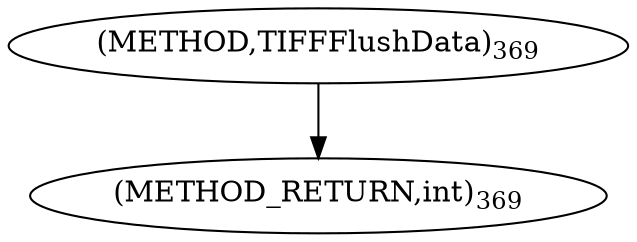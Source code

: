 digraph "TIFFFlushData" {  
"8521" [label = <(METHOD,TIFFFlushData)<SUB>369</SUB>> ]
"8523" [label = <(METHOD_RETURN,int)<SUB>369</SUB>> ]
  "8521" -> "8523" 
}
